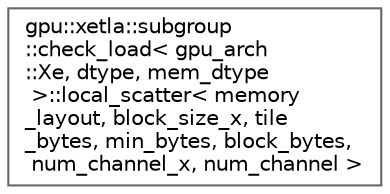 digraph "Graphical Class Hierarchy"
{
 // LATEX_PDF_SIZE
  bgcolor="transparent";
  edge [fontname=Helvetica,fontsize=10,labelfontname=Helvetica,labelfontsize=10];
  node [fontname=Helvetica,fontsize=10,shape=box,height=0.2,width=0.4];
  rankdir="LR";
  Node0 [id="Node000000",label="gpu::xetla::subgroup\l::check_load\< gpu_arch\l::Xe, dtype, mem_dtype\l \>::local_scatter\< memory\l_layout, block_size_x, tile\l_bytes, min_bytes, block_bytes,\l num_channel_x, num_channel \>",height=0.2,width=0.4,color="grey40", fillcolor="white", style="filled",URL="$structgpu_1_1xetla_1_1subgroup_1_1check__load_3_01gpu__arch_1_1Xe_00_01dtype_00_01mem__dtype_01_4_1_1local__scatter.html",tooltip=" "];
}

